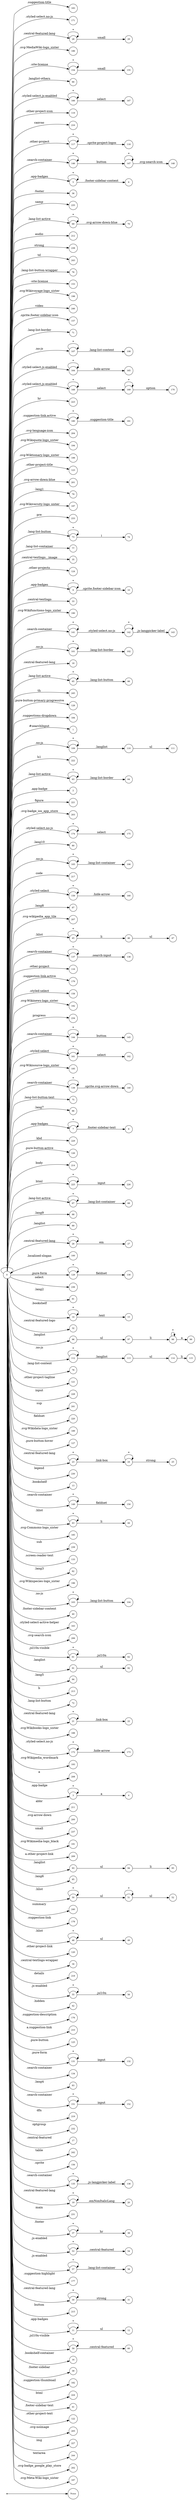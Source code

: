 digraph NFA {
  rankdir=LR;
  node [shape=circle, fontsize=10];
  __start [shape=point, label=""];
  __start -> None;
  183 [label="183"];
  171 [label="171"];
  28 [label="28"];
  186 [label="186"];
  29 [label="29"];
  24 [label="24"];
  160 [label="160"];
  106 [label="106"];
  154 [label="154"];
  27 [label="27"];
  108 [label="108"];
  90 [label="90"];
  166 [label="166"];
  119 [label="119"];
  216 [label="216"];
  117 [label="117"];
  181 [label="181"];
  99 [label="99"];
  146 [label="146"];
  5 [label="5"];
  36 [label="36"];
  235 [label="235"];
  69 [label="69"];
  212 [label="212"];
  238 [label="238"];
  243 [label="243"];
  76 [label="76"];
  130 [label="130"];
  153 [label="153"];
  198 [label="198"];
  246 [label="246"];
  138 [label="138"];
  157 [label="157"];
  71 [label="71"];
  97 [label="97"];
  44 [label="44"];
  70 [label="70"];
  107 [label="107"];
  52 [label="52"];
  164 [label="164"];
  168 [label="168"];
  223 [label="223"];
  49 [label="49"];
  0 [label="0"];
  136 [label="136"];
  180 [label="180"];
  204 [label="204"];
  22 [label="22"];
  64 [label="64"];
  111 [label="111"];
  194 [label="194"];
  199 [label="199"];
  123 [label="123"];
  201 [label="201"];
  38 [label="38"];
  79 [label="79"];
  197 [label="197"];
  170 [label="170"];
  233 [label="233"];
  73 [label="73"];
  77 [label="77"];
  35 [label="35"];
  124 [label="124"];
  9 [label="9"];
  33 [label="33"];
  150 [label="150"];
  66 [label="66"];
  54 [label="54"];
  12 [label="12"];
  143 [label="143"];
  190 [label="190"];
  58 [label="58"];
  141 [label="141"];
  173 [label="173"];
  101 [label="101"];
  18 [label="18"];
  65 [label="65"];
  245 [label="245"];
  128 [label="128"];
  184 [label="184"];
  1 [label="1"];
  98 [label="98"];
  109 [label="109"];
  222 [label="222"];
  63 [label="63"];
  2 [label="2"];
  165 [label="165"];
  221 [label="221"];
  115 [label="115"];
  203 [label="203"];
  147 [label="147"];
  174 [label="174"];
  80 [label="80"];
  31 [label="31"];
  105 [label="105"];
  104 [label="104"];
  217 [label="217"];
  4 [label="4"];
  159 [label="159"];
  118 [label="118"];
  87 [label="87"];
  207 [label="207"];
  45 [label="45"];
  137 [label="137"];
  116 [label="116"];
  140 [label="140"];
  47 [label="47"];
  179 [label="179"];
  158 [label="158"];
  192 [label="192"];
  8 [label="8"];
  234 [label="234"];
  94 [label="94"];
  144 [label="144"];
  46 [label="46"];
  161 [label="161"];
  195 [label="195"];
  162 [label="162"];
  139 [label="139"];
  75 [label="75"];
  86 [label="86"];
  7 [label="7"];
  229 [label="229"];
  74 [label="74"];
  126 [label="126"];
  62 [label="62"];
  214 [label="214"];
  225 [label="225"];
  10 [label="10"];
  67 [label="67"];
  88 [label="88"];
  89 [label="89"];
  26 [label="26"];
  100 [label="100"];
  129 [label="129"];
  236 [label="236"];
  81 [label="81"];
  14 [label="14"];
  51 [label="51"];
  142 [label="142"];
  32 [label="32"];
  96 [label="96"];
  112 [label="112"];
  78 [label="78"];
  155 [label="155"];
  121 [label="121"];
  228 [label="228"];
  241 [label="241"];
  220 [label="220"];
  189 [label="189"];
  127 [label="127"];
  132 [label="132"];
  23 [label="23"];
  230 [label="230"];
  13 [label="13"];
  149 [label="149"];
  43 [label="43"];
  226 [label="226"];
  185 [label="185"];
  239 [label="239"];
  133 [label="133"];
  82 [label="82"];
  196 [label="196"];
  103 [label="103"];
  40 [label="40"];
  163 [label="163"];
  206 [label="206"];
  25 [label="25"];
  61 [label="61"];
  91 [label="91"];
  84 [label="84"];
  148 [label="148"];
  213 [label="213"];
  72 [label="72"];
  114 [label="114"];
  21 [label="21"];
  188 [label="188"];
  172 [label="172"];
  193 [label="193"];
  208 [label="208"];
  3 [label="3"];
  92 [label="92"];
  211 [label="211"];
  200 [label="200"];
  237 [label="237"];
  6 [label="6"];
  191 [label="191"];
  175 [label="175"];
  209 [label="209"];
  93 [label="93"];
  85 [label="85"];
  50 [label="50"];
  240 [label="240"];
  178 [label="178"];
  48 [label="48"];
  15 [label="15"];
  120 [label="120"];
  34 [label="34"];
  169 [label="169"];
  218 [label="218"];
  55 [label="55"];
  42 [label="42"];
  60 [label="60"];
  176 [label="176"];
  20 [label="20"];
  210 [label="210"];
  125 [label="125"];
  167 [label="167"];
  131 [label="131"];
  134 [label="134"];
  83 [label="83"];
  145 [label="145"];
  151 [label="151"];
  219 [label="219"];
  232 [label="232"];
  17 [label="17"];
  242 [label="242"];
  156 [label="156"];
  135 [label="135"];
  68 [label="68"];
  102 [label="102"];
  19 [label="19"];
  56 [label="56"];
  231 [label="231"];
  37 [label="37"];
  53 [label="53"];
  57 [label="57"];
  177 [label="177"];
  30 [label="30"];
  215 [label="215"];
  11 [label="11"];
  59 [label="59"];
  16 [label="16"];
  39 [label="39"];
  113 [label="113"];
  152 [label="152"];
  110 [label="110"];
  182 [label="182"];
  224 [label="224"];
  41 [label="41"];
  122 [label="122"];
  205 [label="205"];
  227 [label="227"];
  244 [label="244"];
  202 [label="202"];
  95 [label="95"];
  187 [label="187"];
  { node [shape=doublecircle]; 1 2 4 6 8 10 12 13 15 16 17 18 20 22 25 27 29 31 32 33 34 35 36 38 39 40 41 42 44 47 49 52 54 56 58 60 62 64 66 68 70 71 72 74 75 76 77 78 79 80 81 82 83 84 85 86 87 88 89 90 92 95 99 100 102 104 106 108 111 115 116 118 119 120 121 122 123 124 125 126 127 128 130 132 133 134 136 138 140 143 145 148 150 152 153 155 156 157 158 160 162 163 165 167 170 171 173 175 176 177 178 179 181 182 183 184 185 186 187 188 189 190 191 192 193 194 195 196 197 198 199 200 201 202 203 204 205 206 207 208 209 210 211 212 213 214 215 216 217 218 219 220 221 222 223 224 226 227 228 229 230 231 232 233 234 235 236 237 238 239 240 241 242 243 244 245 246 }
  0 -> 0 [label="*"];
  0 -> 1 [label="#searchInput"];
  0 -> 2 [label=".app-badge"];
  0 -> 3 [label=".app-badge"];
  3 -> 3 [label="*"];
  3 -> 4 [label="a"];
  0 -> 5 [label=".app-badges"];
  5 -> 5 [label="*"];
  5 -> 6 [label=".footer-sidebar-content"];
  0 -> 7 [label=".app-badges"];
  7 -> 7 [label="*"];
  7 -> 8 [label=".footer-sidebar-text"];
  0 -> 9 [label=".app-badges"];
  9 -> 9 [label="*"];
  9 -> 10 [label=".sprite.footer-sidebar-icon"];
  0 -> 11 [label=".app-badges"];
  11 -> 11 [label="*"];
  11 -> 12 [label="ul"];
  0 -> 13 [label=".bookshelf"];
  0 -> 14 [label=".bookshelf"];
  14 -> 14 [label="*"];
  14 -> 15 [label=".text"];
  0 -> 16 [label=".bookshelf-container"];
  0 -> 17 [label=".central-featured"];
  0 -> 18 [label=".central-featured-lang"];
  0 -> 19 [label=".central-featured-lang"];
  19 -> 19 [label="*"];
  19 -> 20 [label=".emNonItalicLang"];
  0 -> 21 [label=".central-featured-lang"];
  21 -> 21 [label="*"];
  21 -> 22 [label=".link-box"];
  0 -> 23 [label=".central-featured-lang"];
  23 -> 23 [label="*"];
  23 -> 24 [label=".link-box"];
  24 -> 24 [label="*"];
  24 -> 25 [label="strong"];
  0 -> 26 [label=".central-featured-lang"];
  26 -> 26 [label="*"];
  26 -> 27 [label="em"];
  0 -> 28 [label=".central-featured-lang"];
  28 -> 28 [label="*"];
  28 -> 29 [label="small"];
  0 -> 30 [label=".central-featured-lang"];
  30 -> 30 [label="*"];
  30 -> 31 [label="strong"];
  0 -> 32 [label=".central-featured-logo"];
  0 -> 33 [label=".central-textlogo"];
  0 -> 34 [label=".central-textlogo-wrapper"];
  0 -> 35 [label=".central-textlogo__image"];
  0 -> 36 [label=".footer"];
  0 -> 37 [label=".footer"];
  37 -> 37 [label="*"];
  37 -> 38 [label="hr"];
  0 -> 39 [label=".footer-sidebar"];
  0 -> 40 [label=".footer-sidebar-content"];
  0 -> 41 [label=".footer-sidebar-text"];
  0 -> 42 [label=".hidden"];
  0 -> 43 [label=".hlist"];
  43 -> 43 [label="*"];
  43 -> 44 [label="li"];
  0 -> 45 [label=".hlist"];
  45 -> 45 [label="*"];
  45 -> 46 [label="li"];
  46 -> 47 [label="ul"];
  0 -> 48 [label=".hlist"];
  48 -> 48 [label="*"];
  48 -> 49 [label="ul"];
  0 -> 50 [label=".hlist"];
  50 -> 50 [label="*"];
  50 -> 51 [label="ul"];
  51 -> 51 [label="*"];
  51 -> 52 [label="ul"];
  0 -> 53 [label=".js-enabled"];
  53 -> 53 [label="*"];
  53 -> 54 [label=".central-featured"];
  0 -> 55 [label=".js-enabled"];
  55 -> 55 [label="*"];
  55 -> 56 [label=".jsl10n"];
  0 -> 57 [label=".js-enabled"];
  57 -> 57 [label="*"];
  57 -> 58 [label=".lang-list-container"];
  0 -> 59 [label=".jsl10n-visible"];
  59 -> 59 [label="*"];
  59 -> 60 [label=".central-featured"];
  0 -> 61 [label=".jsl10n-visible"];
  61 -> 61 [label="*"];
  61 -> 62 [label=".jsl10n"];
  0 -> 63 [label=".lang-list-active"];
  63 -> 63 [label="*"];
  63 -> 64 [label=".lang-list-border"];
  0 -> 65 [label=".lang-list-active"];
  65 -> 65 [label="*"];
  65 -> 66 [label=".lang-list-button"];
  0 -> 67 [label=".lang-list-active"];
  67 -> 67 [label="*"];
  67 -> 68 [label=".lang-list-container"];
  0 -> 69 [label=".lang-list-active"];
  69 -> 69 [label="*"];
  69 -> 70 [label=".svg-arrow-down-blue"];
  0 -> 71 [label=".lang-list-border"];
  0 -> 72 [label=".lang-list-button"];
  0 -> 73 [label=".lang-list-button"];
  73 -> 73 [label="*"];
  73 -> 74 [label="i"];
  0 -> 75 [label=".lang-list-button-text"];
  0 -> 76 [label=".lang-list-button-wrapper"];
  0 -> 77 [label=".lang-list-container"];
  0 -> 78 [label=".lang-list-content"];
  0 -> 79 [label=".lang1"];
  0 -> 80 [label=".lang10"];
  0 -> 81 [label=".lang2"];
  0 -> 82 [label=".lang3"];
  0 -> 83 [label=".lang4"];
  0 -> 84 [label=".lang5"];
  0 -> 85 [label=".lang6"];
  0 -> 86 [label=".lang7"];
  0 -> 87 [label=".lang8"];
  0 -> 88 [label=".lang9"];
  0 -> 89 [label=".langlist"];
  0 -> 90 [label=".langlist-others"];
  0 -> 91 [label=".langlist"];
  91 -> 92 [label="ul"];
  0 -> 93 [label=".langlist"];
  93 -> 94 [label="ul"];
  94 -> 95 [label="li"];
  0 -> 96 [label=".langlist"];
  96 -> 97 [label="ul"];
  97 -> 98 [label="li"];
  98 -> 98 [label="*"];
  98 -> 99 [label="a"];
  0 -> 100 [label=".localized-slogan"];
  0 -> 101 [label=".no-js"];
  101 -> 101 [label="*"];
  101 -> 102 [label=".lang-list-border"];
  0 -> 103 [label=".no-js"];
  103 -> 103 [label="*"];
  103 -> 104 [label=".lang-list-button"];
  0 -> 105 [label=".no-js"];
  105 -> 105 [label="*"];
  105 -> 106 [label=".lang-list-container"];
  0 -> 107 [label=".no-js"];
  107 -> 107 [label="*"];
  107 -> 108 [label=".lang-list-content"];
  0 -> 109 [label=".no-js"];
  109 -> 109 [label="*"];
  109 -> 110 [label=".langlist"];
  110 -> 111 [label="ul"];
  0 -> 112 [label=".no-js"];
  112 -> 112 [label="*"];
  112 -> 113 [label=".langlist"];
  113 -> 114 [label="ul"];
  114 -> 115 [label="li"];
  0 -> 116 [label=".other-project"];
  0 -> 117 [label=".other-project"];
  117 -> 117 [label="*"];
  117 -> 118 [label=".sprite-project-logos"];
  0 -> 119 [label=".other-project-icon"];
  0 -> 120 [label=".other-project-link"];
  0 -> 121 [label=".other-project-tagline"];
  0 -> 122 [label=".other-project-text"];
  0 -> 123 [label=".other-project-title"];
  0 -> 124 [label=".other-projects"];
  0 -> 125 [label=".pure-button"];
  0 -> 126 [label=".pure-button-active"];
  0 -> 127 [label=".pure-button-hover"];
  0 -> 128 [label=".pure-button-primary-progressive"];
  0 -> 129 [label=".pure-form"];
  129 -> 129 [label="*"];
  129 -> 130 [label="fieldset"];
  0 -> 131 [label=".pure-form"];
  131 -> 131 [label="*"];
  131 -> 132 [label="input"];
  0 -> 133 [label=".screen-reader-text"];
  0 -> 134 [label=".search-container"];
  0 -> 135 [label=".search-container"];
  135 -> 135 [label="*"];
  135 -> 136 [label=".js-langpicker-label"];
  0 -> 137 [label=".search-container"];
  137 -> 137 [label="*"];
  137 -> 138 [label=".search-input"];
  0 -> 139 [label=".search-container"];
  139 -> 139 [label="*"];
  139 -> 140 [label=".sprite.svg-arrow-down"];
  0 -> 141 [label=".search-container"];
  141 -> 141 [label="*"];
  141 -> 142 [label=".styled-select.no-js"];
  142 -> 142 [label="*"];
  142 -> 143 [label=".js-langpicker-label"];
  0 -> 144 [label=".search-container"];
  144 -> 144 [label="*"];
  144 -> 145 [label="button"];
  0 -> 146 [label=".search-container"];
  146 -> 146 [label="*"];
  146 -> 147 [label="button"];
  147 -> 147 [label="*"];
  147 -> 148 [label=".svg-search-icon"];
  0 -> 149 [label=".search-container"];
  149 -> 149 [label="*"];
  149 -> 150 [label="fieldset"];
  0 -> 151 [label=".search-container"];
  151 -> 151 [label="*"];
  151 -> 152 [label="input"];
  0 -> 153 [label=".site-license"];
  0 -> 154 [label=".site-license"];
  154 -> 154 [label="*"];
  154 -> 155 [label="small"];
  0 -> 156 [label=".sprite"];
  0 -> 157 [label=".sprite.footer-sidebar-icon"];
  0 -> 158 [label=".styled-select"];
  0 -> 159 [label=".styled-select"];
  159 -> 159 [label="*"];
  159 -> 160 [label=".hide-arrow"];
  0 -> 161 [label=".styled-select"];
  161 -> 161 [label="*"];
  161 -> 162 [label="select"];
  0 -> 163 [label=".styled-select-active-helper"];
  0 -> 164 [label=".styled-select.js-enabled"];
  164 -> 164 [label="*"];
  164 -> 165 [label=".hide-arrow"];
  0 -> 166 [label=".styled-select.js-enabled"];
  166 -> 166 [label="*"];
  166 -> 167 [label="select"];
  0 -> 168 [label=".styled-select.js-enabled"];
  168 -> 168 [label="*"];
  168 -> 169 [label="select"];
  169 -> 169 [label="*"];
  169 -> 170 [label="option"];
  0 -> 171 [label=".styled-select.no-js"];
  0 -> 172 [label=".styled-select.no-js"];
  172 -> 172 [label="*"];
  172 -> 173 [label=".hide-arrow"];
  0 -> 174 [label=".styled-select.no-js"];
  174 -> 174 [label="*"];
  174 -> 175 [label="select"];
  0 -> 176 [label=".suggestion-description"];
  0 -> 177 [label=".suggestion-highlight"];
  0 -> 178 [label=".suggestion-link"];
  0 -> 179 [label=".suggestion-link.active"];
  0 -> 180 [label=".suggestion-link.active"];
  180 -> 180 [label="*"];
  180 -> 181 [label=".suggestion-title"];
  0 -> 182 [label=".suggestion-thumbnail"];
  0 -> 183 [label=".suggestion-title"];
  0 -> 184 [label=".suggestions-dropdown"];
  0 -> 185 [label=".svg-Commons-logo_sister"];
  0 -> 186 [label=".svg-MediaWiki-logo_sister"];
  0 -> 187 [label=".svg-Meta-Wiki-logo_sister"];
  0 -> 188 [label=".svg-Wikibooks-logo_sister"];
  0 -> 189 [label=".svg-Wikidata-logo_sister"];
  0 -> 190 [label=".svg-Wikifunctions-logo_sister"];
  0 -> 191 [label=".svg-Wikimedia-logo_black"];
  0 -> 192 [label=".svg-Wikinews-logo_sister"];
  0 -> 193 [label=".svg-Wikipedia_wordmark"];
  0 -> 194 [label=".svg-Wikiquote-logo_sister"];
  0 -> 195 [label=".svg-Wikisource-logo_sister"];
  0 -> 196 [label=".svg-Wikispecies-logo_sister"];
  0 -> 197 [label=".svg-Wikiversity-logo_sister"];
  0 -> 198 [label=".svg-Wikivoyage-logo_sister"];
  0 -> 199 [label=".svg-Wiktionary-logo_sister"];
  0 -> 200 [label=".svg-arrow-down"];
  0 -> 201 [label=".svg-arrow-down-blue"];
  0 -> 202 [label=".svg-badge_google_play_store"];
  0 -> 203 [label=".svg-badge_ios_app_store"];
  0 -> 204 [label=".svg-language-icon"];
  0 -> 205 [label=".svg-noimage"];
  0 -> 206 [label=".svg-search-icon"];
  0 -> 207 [label=".svg-wikipedia_app_tile"];
  0 -> 208 [label="a"];
  0 -> 209 [label="a.other-project-link"];
  0 -> 210 [label="a.suggestion-link"];
  0 -> 211 [label="abbr"];
  0 -> 212 [label="audio"];
  0 -> 213 [label="b"];
  0 -> 214 [label="body"];
  0 -> 215 [label="button"];
  0 -> 216 [label="canvas"];
  0 -> 217 [label="code"];
  0 -> 218 [label="details"];
  0 -> 219 [label="dfn"];
  0 -> 220 [label="fieldset"];
  0 -> 221 [label="figure"];
  0 -> 222 [label="h1"];
  0 -> 223 [label="hr"];
  0 -> 224 [label="html"];
  0 -> 225 [label="html"];
  225 -> 225 [label="*"];
  225 -> 226 [label="input"];
  0 -> 227 [label="img"];
  0 -> 228 [label="input"];
  0 -> 229 [label="kbd"];
  0 -> 230 [label="legend"];
  0 -> 231 [label="main"];
  0 -> 232 [label="optgroup"];
  0 -> 233 [label="pre"];
  0 -> 234 [label="progress"];
  0 -> 235 [label="samp"];
  0 -> 236 [label="select"];
  0 -> 237 [label="small"];
  0 -> 238 [label="strong"];
  0 -> 239 [label="sub"];
  0 -> 240 [label="summary"];
  0 -> 241 [label="sup"];
  0 -> 242 [label="table"];
  0 -> 243 [label="td"];
  0 -> 244 [label="textarea"];
  0 -> 245 [label="th"];
  0 -> 246 [label="video"];
}
